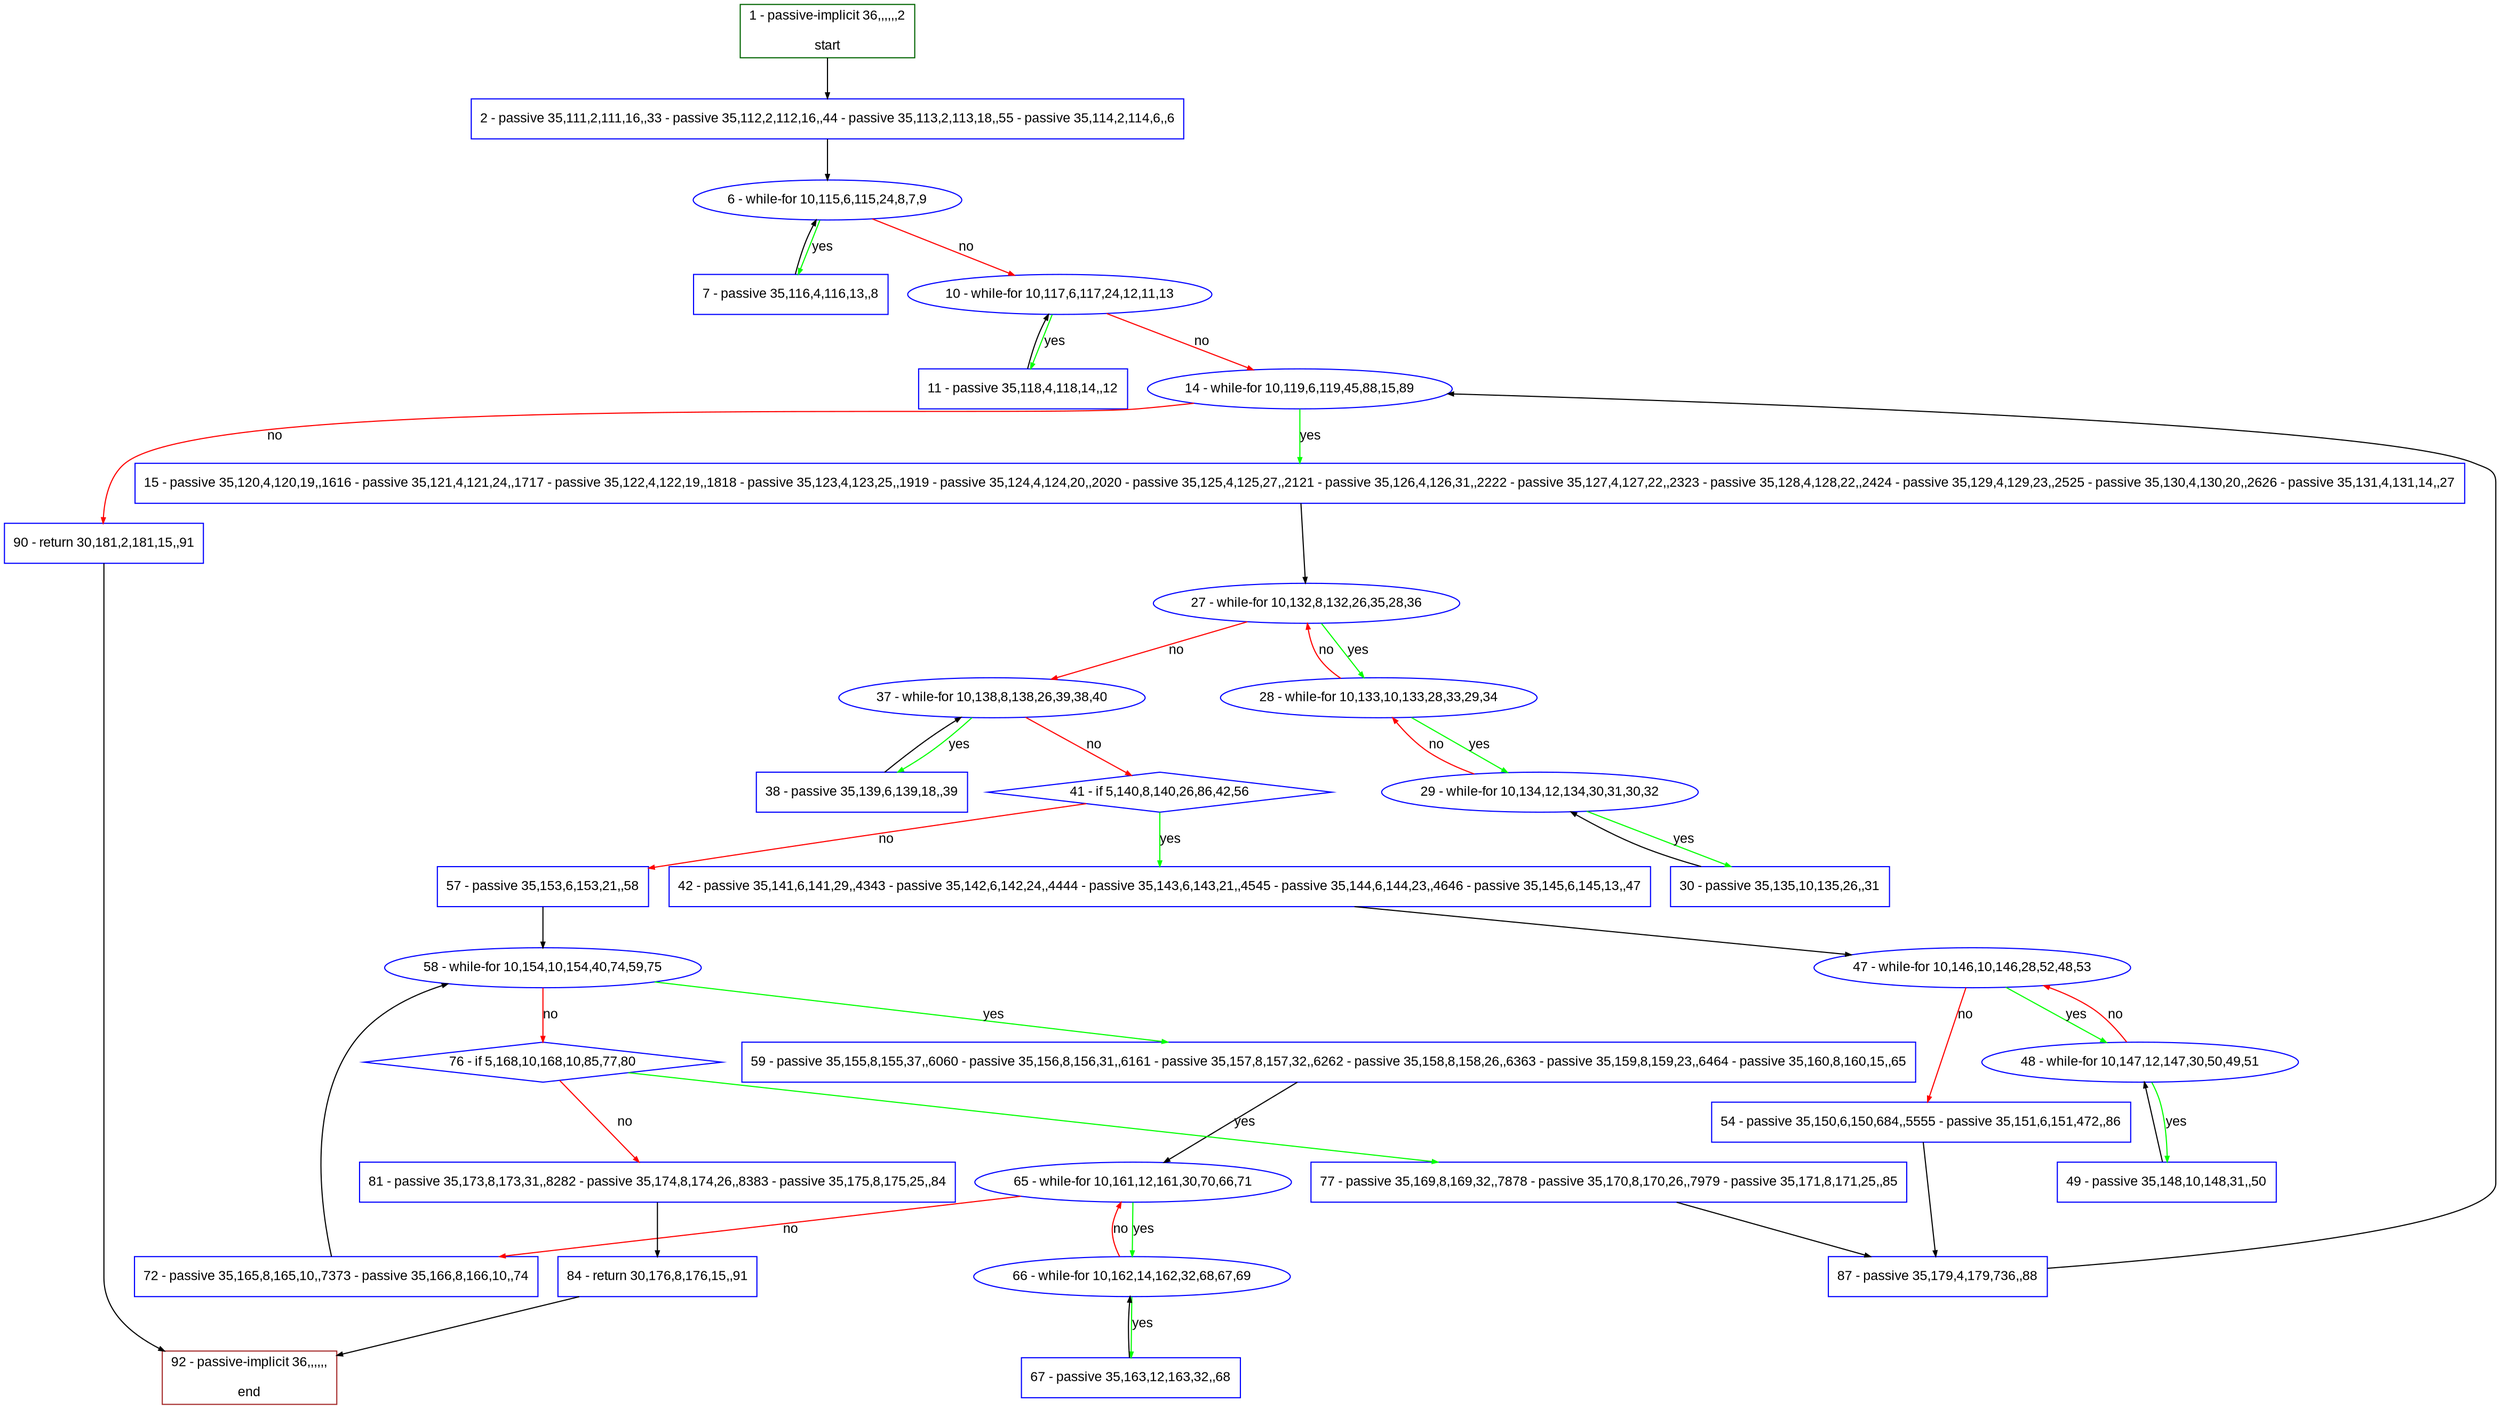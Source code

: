 digraph "" {
  graph [pack="true", label="", fontsize="12", packmode="clust", fontname="Arial", fillcolor="#FFFFCC", bgcolor="white", style="rounded,filled", compound="true"];
  node [node_initialized="no", label="", color="grey", fontsize="12", fillcolor="white", fontname="Arial", style="filled", shape="rectangle", compound="true", fixedsize="false"];
  edge [fontcolor="black", arrowhead="normal", arrowtail="none", arrowsize="0.5", ltail="", label="", color="black", fontsize="12", lhead="", fontname="Arial", dir="forward", compound="true"];
  __N1 [label="2 - passive 35,111,2,111,16,,33 - passive 35,112,2,112,16,,44 - passive 35,113,2,113,18,,55 - passive 35,114,2,114,6,,6", color="#0000ff", fillcolor="#ffffff", style="filled", shape="box"];
  __N2 [label="1 - passive-implicit 36,,,,,,2\n\nstart", color="#006400", fillcolor="#ffffff", style="filled", shape="box"];
  __N3 [label="6 - while-for 10,115,6,115,24,8,7,9", color="#0000ff", fillcolor="#ffffff", style="filled", shape="oval"];
  __N4 [label="7 - passive 35,116,4,116,13,,8", color="#0000ff", fillcolor="#ffffff", style="filled", shape="box"];
  __N5 [label="10 - while-for 10,117,6,117,24,12,11,13", color="#0000ff", fillcolor="#ffffff", style="filled", shape="oval"];
  __N6 [label="11 - passive 35,118,4,118,14,,12", color="#0000ff", fillcolor="#ffffff", style="filled", shape="box"];
  __N7 [label="14 - while-for 10,119,6,119,45,88,15,89", color="#0000ff", fillcolor="#ffffff", style="filled", shape="oval"];
  __N8 [label="15 - passive 35,120,4,120,19,,1616 - passive 35,121,4,121,24,,1717 - passive 35,122,4,122,19,,1818 - passive 35,123,4,123,25,,1919 - passive 35,124,4,124,20,,2020 - passive 35,125,4,125,27,,2121 - passive 35,126,4,126,31,,2222 - passive 35,127,4,127,22,,2323 - passive 35,128,4,128,22,,2424 - passive 35,129,4,129,23,,2525 - passive 35,130,4,130,20,,2626 - passive 35,131,4,131,14,,27", color="#0000ff", fillcolor="#ffffff", style="filled", shape="box"];
  __N9 [label="90 - return 30,181,2,181,15,,91", color="#0000ff", fillcolor="#ffffff", style="filled", shape="box"];
  __N10 [label="27 - while-for 10,132,8,132,26,35,28,36", color="#0000ff", fillcolor="#ffffff", style="filled", shape="oval"];
  __N11 [label="28 - while-for 10,133,10,133,28,33,29,34", color="#0000ff", fillcolor="#ffffff", style="filled", shape="oval"];
  __N12 [label="37 - while-for 10,138,8,138,26,39,38,40", color="#0000ff", fillcolor="#ffffff", style="filled", shape="oval"];
  __N13 [label="29 - while-for 10,134,12,134,30,31,30,32", color="#0000ff", fillcolor="#ffffff", style="filled", shape="oval"];
  __N14 [label="30 - passive 35,135,10,135,26,,31", color="#0000ff", fillcolor="#ffffff", style="filled", shape="box"];
  __N15 [label="38 - passive 35,139,6,139,18,,39", color="#0000ff", fillcolor="#ffffff", style="filled", shape="box"];
  __N16 [label="41 - if 5,140,8,140,26,86,42,56", color="#0000ff", fillcolor="#ffffff", style="filled", shape="diamond"];
  __N17 [label="42 - passive 35,141,6,141,29,,4343 - passive 35,142,6,142,24,,4444 - passive 35,143,6,143,21,,4545 - passive 35,144,6,144,23,,4646 - passive 35,145,6,145,13,,47", color="#0000ff", fillcolor="#ffffff", style="filled", shape="box"];
  __N18 [label="57 - passive 35,153,6,153,21,,58", color="#0000ff", fillcolor="#ffffff", style="filled", shape="box"];
  __N19 [label="47 - while-for 10,146,10,146,28,52,48,53", color="#0000ff", fillcolor="#ffffff", style="filled", shape="oval"];
  __N20 [label="48 - while-for 10,147,12,147,30,50,49,51", color="#0000ff", fillcolor="#ffffff", style="filled", shape="oval"];
  __N21 [label="54 - passive 35,150,6,150,684,,5555 - passive 35,151,6,151,472,,86", color="#0000ff", fillcolor="#ffffff", style="filled", shape="box"];
  __N22 [label="49 - passive 35,148,10,148,31,,50", color="#0000ff", fillcolor="#ffffff", style="filled", shape="box"];
  __N23 [label="87 - passive 35,179,4,179,736,,88", color="#0000ff", fillcolor="#ffffff", style="filled", shape="box"];
  __N24 [label="58 - while-for 10,154,10,154,40,74,59,75", color="#0000ff", fillcolor="#ffffff", style="filled", shape="oval"];
  __N25 [label="59 - passive 35,155,8,155,37,,6060 - passive 35,156,8,156,31,,6161 - passive 35,157,8,157,32,,6262 - passive 35,158,8,158,26,,6363 - passive 35,159,8,159,23,,6464 - passive 35,160,8,160,15,,65", color="#0000ff", fillcolor="#ffffff", style="filled", shape="box"];
  __N26 [label="76 - if 5,168,10,168,10,85,77,80", color="#0000ff", fillcolor="#ffffff", style="filled", shape="diamond"];
  __N27 [label="65 - while-for 10,161,12,161,30,70,66,71", color="#0000ff", fillcolor="#ffffff", style="filled", shape="oval"];
  __N28 [label="66 - while-for 10,162,14,162,32,68,67,69", color="#0000ff", fillcolor="#ffffff", style="filled", shape="oval"];
  __N29 [label="72 - passive 35,165,8,165,10,,7373 - passive 35,166,8,166,10,,74", color="#0000ff", fillcolor="#ffffff", style="filled", shape="box"];
  __N30 [label="67 - passive 35,163,12,163,32,,68", color="#0000ff", fillcolor="#ffffff", style="filled", shape="box"];
  __N31 [label="77 - passive 35,169,8,169,32,,7878 - passive 35,170,8,170,26,,7979 - passive 35,171,8,171,25,,85", color="#0000ff", fillcolor="#ffffff", style="filled", shape="box"];
  __N32 [label="81 - passive 35,173,8,173,31,,8282 - passive 35,174,8,174,26,,8383 - passive 35,175,8,175,25,,84", color="#0000ff", fillcolor="#ffffff", style="filled", shape="box"];
  __N33 [label="84 - return 30,176,8,176,15,,91", color="#0000ff", fillcolor="#ffffff", style="filled", shape="box"];
  __N34 [label="92 - passive-implicit 36,,,,,,\n\nend", color="#a52a2a", fillcolor="#ffffff", style="filled", shape="box"];
  __N2 -> __N1 [arrowhead="normal", arrowtail="none", color="#000000", label="", dir="forward"];
  __N1 -> __N3 [arrowhead="normal", arrowtail="none", color="#000000", label="", dir="forward"];
  __N3 -> __N4 [arrowhead="normal", arrowtail="none", color="#00ff00", label="yes", dir="forward"];
  __N4 -> __N3 [arrowhead="normal", arrowtail="none", color="#000000", label="", dir="forward"];
  __N3 -> __N5 [arrowhead="normal", arrowtail="none", color="#ff0000", label="no", dir="forward"];
  __N5 -> __N6 [arrowhead="normal", arrowtail="none", color="#00ff00", label="yes", dir="forward"];
  __N6 -> __N5 [arrowhead="normal", arrowtail="none", color="#000000", label="", dir="forward"];
  __N5 -> __N7 [arrowhead="normal", arrowtail="none", color="#ff0000", label="no", dir="forward"];
  __N7 -> __N8 [arrowhead="normal", arrowtail="none", color="#00ff00", label="yes", dir="forward"];
  __N7 -> __N9 [arrowhead="normal", arrowtail="none", color="#ff0000", label="no", dir="forward"];
  __N8 -> __N10 [arrowhead="normal", arrowtail="none", color="#000000", label="", dir="forward"];
  __N10 -> __N11 [arrowhead="normal", arrowtail="none", color="#00ff00", label="yes", dir="forward"];
  __N11 -> __N10 [arrowhead="normal", arrowtail="none", color="#ff0000", label="no", dir="forward"];
  __N10 -> __N12 [arrowhead="normal", arrowtail="none", color="#ff0000", label="no", dir="forward"];
  __N11 -> __N13 [arrowhead="normal", arrowtail="none", color="#00ff00", label="yes", dir="forward"];
  __N13 -> __N11 [arrowhead="normal", arrowtail="none", color="#ff0000", label="no", dir="forward"];
  __N13 -> __N14 [arrowhead="normal", arrowtail="none", color="#00ff00", label="yes", dir="forward"];
  __N14 -> __N13 [arrowhead="normal", arrowtail="none", color="#000000", label="", dir="forward"];
  __N12 -> __N15 [arrowhead="normal", arrowtail="none", color="#00ff00", label="yes", dir="forward"];
  __N15 -> __N12 [arrowhead="normal", arrowtail="none", color="#000000", label="", dir="forward"];
  __N12 -> __N16 [arrowhead="normal", arrowtail="none", color="#ff0000", label="no", dir="forward"];
  __N16 -> __N17 [arrowhead="normal", arrowtail="none", color="#00ff00", label="yes", dir="forward"];
  __N16 -> __N18 [arrowhead="normal", arrowtail="none", color="#ff0000", label="no", dir="forward"];
  __N17 -> __N19 [arrowhead="normal", arrowtail="none", color="#000000", label="", dir="forward"];
  __N19 -> __N20 [arrowhead="normal", arrowtail="none", color="#00ff00", label="yes", dir="forward"];
  __N20 -> __N19 [arrowhead="normal", arrowtail="none", color="#ff0000", label="no", dir="forward"];
  __N19 -> __N21 [arrowhead="normal", arrowtail="none", color="#ff0000", label="no", dir="forward"];
  __N20 -> __N22 [arrowhead="normal", arrowtail="none", color="#00ff00", label="yes", dir="forward"];
  __N22 -> __N20 [arrowhead="normal", arrowtail="none", color="#000000", label="", dir="forward"];
  __N21 -> __N23 [arrowhead="normal", arrowtail="none", color="#000000", label="", dir="forward"];
  __N18 -> __N24 [arrowhead="normal", arrowtail="none", color="#000000", label="", dir="forward"];
  __N24 -> __N25 [arrowhead="normal", arrowtail="none", color="#00ff00", label="yes", dir="forward"];
  __N24 -> __N26 [arrowhead="normal", arrowtail="none", color="#ff0000", label="no", dir="forward"];
  __N25 -> __N27 [arrowhead="normal", arrowtail="none", color="#000000", label="", dir="forward"];
  __N27 -> __N28 [arrowhead="normal", arrowtail="none", color="#00ff00", label="yes", dir="forward"];
  __N28 -> __N27 [arrowhead="normal", arrowtail="none", color="#ff0000", label="no", dir="forward"];
  __N27 -> __N29 [arrowhead="normal", arrowtail="none", color="#ff0000", label="no", dir="forward"];
  __N28 -> __N30 [arrowhead="normal", arrowtail="none", color="#00ff00", label="yes", dir="forward"];
  __N30 -> __N28 [arrowhead="normal", arrowtail="none", color="#000000", label="", dir="forward"];
  __N29 -> __N24 [arrowhead="normal", arrowtail="none", color="#000000", label="", dir="forward"];
  __N26 -> __N31 [arrowhead="normal", arrowtail="none", color="#00ff00", label="yes", dir="forward"];
  __N26 -> __N32 [arrowhead="normal", arrowtail="none", color="#ff0000", label="no", dir="forward"];
  __N31 -> __N23 [arrowhead="normal", arrowtail="none", color="#000000", label="", dir="forward"];
  __N32 -> __N33 [arrowhead="normal", arrowtail="none", color="#000000", label="", dir="forward"];
  __N33 -> __N34 [arrowhead="normal", arrowtail="none", color="#000000", label="", dir="forward"];
  __N23 -> __N7 [arrowhead="normal", arrowtail="none", color="#000000", label="", dir="forward"];
  __N9 -> __N34 [arrowhead="normal", arrowtail="none", color="#000000", label="", dir="forward"];
}
